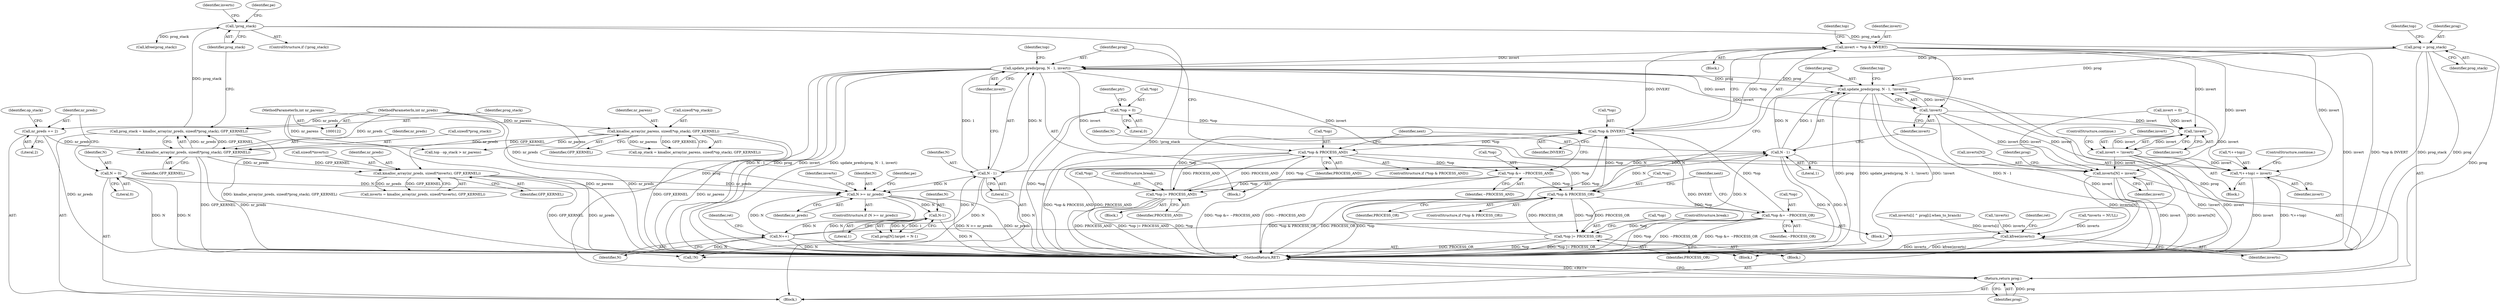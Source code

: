 digraph "0_linux_81f9c4e4177d31ced6f52a89bb70e93bfb77ca03_1@API" {
"1000381" [label="(Call,update_preds(prog, N - 1, invert))"];
"1000408" [label="(Call,update_preds(prog, N - 1, !invert))"];
"1000381" [label="(Call,update_preds(prog, N - 1, invert))"];
"1000214" [label="(Call,prog = prog_stack)"];
"1000184" [label="(Call,!prog_stack)"];
"1000175" [label="(Call,prog_stack = kmalloc_array(nr_preds, sizeof(*prog_stack), GFP_KERNEL))"];
"1000177" [label="(Call,kmalloc_array(nr_preds, sizeof(*prog_stack), GFP_KERNEL))"];
"1000157" [label="(Call,nr_preds += 2)"];
"1000125" [label="(MethodParameterIn,int nr_preds)"];
"1000162" [label="(Call,kmalloc_array(nr_parens, sizeof(*op_stack), GFP_KERNEL))"];
"1000124" [label="(MethodParameterIn,int nr_parens)"];
"1000383" [label="(Call,N - 1)"];
"1000410" [label="(Call,N - 1)"];
"1000322" [label="(Call,N++)"];
"1000290" [label="(Call,N-1)"];
"1000268" [label="(Call,N >= nr_preds)"];
"1000153" [label="(Call,N = 0)"];
"1000195" [label="(Call,kmalloc_array(nr_preds, sizeof(*inverts), GFP_KERNEL))"];
"1000369" [label="(Call,invert = *top & INVERT)"];
"1000371" [label="(Call,*top & INVERT)"];
"1000397" [label="(Call,*top |= PROCESS_AND)"];
"1000376" [label="(Call,*top & PROCESS_AND)"];
"1000387" [label="(Call,*top &= ~PROCESS_AND)"];
"1000403" [label="(Call,*top & PROCESS_OR)"];
"1000425" [label="(Call,*top |= PROCESS_OR)"];
"1000415" [label="(Call,*top &= ~PROCESS_OR)"];
"1000217" [label="(Call,*top = 0)"];
"1000413" [label="(Call,!invert)"];
"1000250" [label="(Call,*(++top) = invert)"];
"1000264" [label="(Call,!invert)"];
"1000262" [label="(Call,invert = !invert)"];
"1000279" [label="(Call,inverts[N] = invert)"];
"1000621" [label="(Call,kfree(inverts))"];
"1000614" [label="(Return,return prog;)"];
"1000396" [label="(Block,)"];
"1000404" [label="(Call,*top)"];
"1000381" [label="(Call,update_preds(prog, N - 1, invert))"];
"1000175" [label="(Call,prog_stack = kmalloc_array(nr_preds, sizeof(*prog_stack), GFP_KERNEL))"];
"1000281" [label="(Identifier,inverts)"];
"1000195" [label="(Call,kmalloc_array(nr_preds, sizeof(*inverts), GFP_KERNEL))"];
"1000409" [label="(Identifier,prog)"];
"1000153" [label="(Call,N = 0)"];
"1000330" [label="(Block,)"];
"1000155" [label="(Literal,0)"];
"1000386" [label="(Identifier,invert)"];
"1000251" [label="(Call,*(++top))"];
"1000267" [label="(ControlStructure,if (N >= nr_preds))"];
"1000266" [label="(ControlStructure,continue;)"];
"1000614" [label="(Return,return prog;)"];
"1000177" [label="(Call,kmalloc_array(nr_preds, sizeof(*prog_stack), GFP_KERNEL))"];
"1000422" [label="(Identifier,next)"];
"1000411" [label="(Identifier,N)"];
"1000216" [label="(Identifier,prog_stack)"];
"1000370" [label="(Identifier,invert)"];
"1000280" [label="(Call,inverts[N])"];
"1000378" [label="(Identifier,top)"];
"1000394" [label="(Identifier,next)"];
"1000413" [label="(Call,!invert)"];
"1000193" [label="(Call,inverts = kmalloc_array(nr_preds, sizeof(*inverts), GFP_KERNEL))"];
"1000241" [label="(Call,top - op_stack > nr_parens)"];
"1000217" [label="(Call,*top = 0)"];
"1000615" [label="(Identifier,prog)"];
"1000182" [label="(Identifier,GFP_KERNEL)"];
"1000385" [label="(Literal,1)"];
"1000194" [label="(Identifier,inverts)"];
"1000400" [label="(Identifier,PROCESS_AND)"];
"1000424" [label="(Block,)"];
"1000162" [label="(Call,kmalloc_array(nr_parens, sizeof(*op_stack), GFP_KERNEL))"];
"1000183" [label="(ControlStructure,if (!prog_stack))"];
"1000417" [label="(Identifier,top)"];
"1000408" [label="(Call,update_preds(prog, N - 1, !invert))"];
"1000163" [label="(Identifier,nr_parens)"];
"1000265" [label="(Identifier,invert)"];
"1000375" [label="(ControlStructure,if (*top & PROCESS_AND))"];
"1000325" [label="(Identifier,ret)"];
"1000129" [label="(Block,)"];
"1000176" [label="(Identifier,prog_stack)"];
"1000284" [label="(Call,prog[N].target = N-1)"];
"1000219" [label="(Identifier,top)"];
"1000185" [label="(Identifier,prog_stack)"];
"1000415" [label="(Call,*top &= ~PROCESS_OR)"];
"1000376" [label="(Call,*top & PROCESS_AND)"];
"1000220" [label="(Literal,0)"];
"1000238" [label="(Block,)"];
"1000263" [label="(Identifier,invert)"];
"1000158" [label="(Identifier,nr_preds)"];
"1000214" [label="(Call,prog = prog_stack)"];
"1000137" [label="(Call,*inverts = NULL)"];
"1000269" [label="(Identifier,N)"];
"1000255" [label="(ControlStructure,continue;)"];
"1000188" [label="(Identifier,pe)"];
"1000279" [label="(Call,inverts[N] = invert)"];
"1000250" [label="(Call,*(++top) = invert)"];
"1000143" [label="(Call,invert = 0)"];
"1000416" [label="(Call,*top)"];
"1000262" [label="(Call,invert = !invert)"];
"1000426" [label="(Call,*top)"];
"1000154" [label="(Identifier,N)"];
"1000283" [label="(Identifier,invert)"];
"1000268" [label="(Call,N >= nr_preds)"];
"1000323" [label="(Identifier,N)"];
"1000583" [label="(Call,inverts[i] ^ prog[i].when_to_branch)"];
"1000412" [label="(Literal,1)"];
"1000387" [label="(Call,*top &= ~PROCESS_AND)"];
"1000621" [label="(Call,kfree(inverts))"];
"1000619" [label="(Call,kfree(prog_stack))"];
"1000270" [label="(Identifier,nr_preds)"];
"1000374" [label="(Identifier,INVERT)"];
"1000223" [label="(Identifier,ptr)"];
"1000164" [label="(Call,sizeof(*op_stack))"];
"1000254" [label="(Identifier,invert)"];
"1000397" [label="(Call,*top |= PROCESS_AND)"];
"1000383" [label="(Call,N - 1)"];
"1000382" [label="(Identifier,prog)"];
"1000626" [label="(MethodReturn,RET)"];
"1000202" [label="(Call,!inverts)"];
"1000197" [label="(Call,sizeof(*inverts))"];
"1000425" [label="(Call,*top |= PROCESS_OR)"];
"1000407" [label="(Block,)"];
"1000287" [label="(Identifier,prog)"];
"1000371" [label="(Call,*top & INVERT)"];
"1000414" [label="(Identifier,invert)"];
"1000196" [label="(Identifier,nr_preds)"];
"1000167" [label="(Identifier,GFP_KERNEL)"];
"1000390" [label="(Identifier,~PROCESS_AND)"];
"1000403" [label="(Call,*top & PROCESS_OR)"];
"1000380" [label="(Block,)"];
"1000291" [label="(Identifier,N)"];
"1000428" [label="(Identifier,PROCESS_OR)"];
"1000124" [label="(MethodParameterIn,int nr_parens)"];
"1000372" [label="(Call,*top)"];
"1000369" [label="(Call,invert = *top & INVERT)"];
"1000384" [label="(Identifier,N)"];
"1000157" [label="(Call,nr_preds += 2)"];
"1000200" [label="(Identifier,GFP_KERNEL)"];
"1000273" [label="(Identifier,pe)"];
"1000161" [label="(Identifier,op_stack)"];
"1000622" [label="(Identifier,inverts)"];
"1000467" [label="(Call,!N)"];
"1000160" [label="(Call,op_stack = kmalloc_array(nr_parens, sizeof(*op_stack), GFP_KERNEL))"];
"1000377" [label="(Call,*top)"];
"1000406" [label="(Identifier,PROCESS_OR)"];
"1000290" [label="(Call,N-1)"];
"1000401" [label="(ControlStructure,break;)"];
"1000184" [label="(Call,!prog_stack)"];
"1000429" [label="(ControlStructure,break;)"];
"1000292" [label="(Literal,1)"];
"1000398" [label="(Call,*top)"];
"1000178" [label="(Identifier,nr_preds)"];
"1000125" [label="(MethodParameterIn,int nr_preds)"];
"1000224" [label="(Block,)"];
"1000322" [label="(Call,N++)"];
"1000264" [label="(Call,!invert)"];
"1000410" [label="(Call,N - 1)"];
"1000388" [label="(Call,*top)"];
"1000389" [label="(Identifier,top)"];
"1000159" [label="(Literal,2)"];
"1000402" [label="(ControlStructure,if (*top & PROCESS_OR))"];
"1000218" [label="(Call,*top)"];
"1000625" [label="(Identifier,ret)"];
"1000179" [label="(Call,sizeof(*prog_stack))"];
"1000379" [label="(Identifier,PROCESS_AND)"];
"1000418" [label="(Identifier,~PROCESS_OR)"];
"1000215" [label="(Identifier,prog)"];
"1000381" -> "1000380"  [label="AST: "];
"1000381" -> "1000386"  [label="CFG: "];
"1000382" -> "1000381"  [label="AST: "];
"1000383" -> "1000381"  [label="AST: "];
"1000386" -> "1000381"  [label="AST: "];
"1000389" -> "1000381"  [label="CFG: "];
"1000381" -> "1000626"  [label="DDG: N - 1"];
"1000381" -> "1000626"  [label="DDG: prog"];
"1000381" -> "1000626"  [label="DDG: invert"];
"1000381" -> "1000626"  [label="DDG: update_preds(prog, N - 1, invert)"];
"1000381" -> "1000250"  [label="DDG: invert"];
"1000381" -> "1000264"  [label="DDG: invert"];
"1000381" -> "1000279"  [label="DDG: invert"];
"1000408" -> "1000381"  [label="DDG: prog"];
"1000214" -> "1000381"  [label="DDG: prog"];
"1000383" -> "1000381"  [label="DDG: N"];
"1000383" -> "1000381"  [label="DDG: 1"];
"1000369" -> "1000381"  [label="DDG: invert"];
"1000381" -> "1000408"  [label="DDG: prog"];
"1000381" -> "1000413"  [label="DDG: invert"];
"1000381" -> "1000614"  [label="DDG: prog"];
"1000408" -> "1000407"  [label="AST: "];
"1000408" -> "1000413"  [label="CFG: "];
"1000409" -> "1000408"  [label="AST: "];
"1000410" -> "1000408"  [label="AST: "];
"1000413" -> "1000408"  [label="AST: "];
"1000417" -> "1000408"  [label="CFG: "];
"1000408" -> "1000626"  [label="DDG: prog"];
"1000408" -> "1000626"  [label="DDG: update_preds(prog, N - 1, !invert)"];
"1000408" -> "1000626"  [label="DDG: !invert"];
"1000408" -> "1000626"  [label="DDG: N - 1"];
"1000214" -> "1000408"  [label="DDG: prog"];
"1000410" -> "1000408"  [label="DDG: N"];
"1000410" -> "1000408"  [label="DDG: 1"];
"1000413" -> "1000408"  [label="DDG: invert"];
"1000408" -> "1000614"  [label="DDG: prog"];
"1000214" -> "1000129"  [label="AST: "];
"1000214" -> "1000216"  [label="CFG: "];
"1000215" -> "1000214"  [label="AST: "];
"1000216" -> "1000214"  [label="AST: "];
"1000219" -> "1000214"  [label="CFG: "];
"1000214" -> "1000626"  [label="DDG: prog_stack"];
"1000214" -> "1000626"  [label="DDG: prog"];
"1000184" -> "1000214"  [label="DDG: prog_stack"];
"1000214" -> "1000614"  [label="DDG: prog"];
"1000184" -> "1000183"  [label="AST: "];
"1000184" -> "1000185"  [label="CFG: "];
"1000185" -> "1000184"  [label="AST: "];
"1000188" -> "1000184"  [label="CFG: "];
"1000194" -> "1000184"  [label="CFG: "];
"1000184" -> "1000626"  [label="DDG: !prog_stack"];
"1000175" -> "1000184"  [label="DDG: prog_stack"];
"1000184" -> "1000619"  [label="DDG: prog_stack"];
"1000175" -> "1000129"  [label="AST: "];
"1000175" -> "1000177"  [label="CFG: "];
"1000176" -> "1000175"  [label="AST: "];
"1000177" -> "1000175"  [label="AST: "];
"1000185" -> "1000175"  [label="CFG: "];
"1000175" -> "1000626"  [label="DDG: kmalloc_array(nr_preds, sizeof(*prog_stack), GFP_KERNEL)"];
"1000177" -> "1000175"  [label="DDG: nr_preds"];
"1000177" -> "1000175"  [label="DDG: GFP_KERNEL"];
"1000177" -> "1000182"  [label="CFG: "];
"1000178" -> "1000177"  [label="AST: "];
"1000179" -> "1000177"  [label="AST: "];
"1000182" -> "1000177"  [label="AST: "];
"1000177" -> "1000626"  [label="DDG: GFP_KERNEL"];
"1000177" -> "1000626"  [label="DDG: nr_preds"];
"1000157" -> "1000177"  [label="DDG: nr_preds"];
"1000125" -> "1000177"  [label="DDG: nr_preds"];
"1000162" -> "1000177"  [label="DDG: GFP_KERNEL"];
"1000177" -> "1000195"  [label="DDG: nr_preds"];
"1000177" -> "1000195"  [label="DDG: GFP_KERNEL"];
"1000157" -> "1000129"  [label="AST: "];
"1000157" -> "1000159"  [label="CFG: "];
"1000158" -> "1000157"  [label="AST: "];
"1000159" -> "1000157"  [label="AST: "];
"1000161" -> "1000157"  [label="CFG: "];
"1000157" -> "1000626"  [label="DDG: nr_preds"];
"1000125" -> "1000157"  [label="DDG: nr_preds"];
"1000125" -> "1000122"  [label="AST: "];
"1000125" -> "1000626"  [label="DDG: nr_preds"];
"1000125" -> "1000195"  [label="DDG: nr_preds"];
"1000125" -> "1000268"  [label="DDG: nr_preds"];
"1000162" -> "1000160"  [label="AST: "];
"1000162" -> "1000167"  [label="CFG: "];
"1000163" -> "1000162"  [label="AST: "];
"1000164" -> "1000162"  [label="AST: "];
"1000167" -> "1000162"  [label="AST: "];
"1000160" -> "1000162"  [label="CFG: "];
"1000162" -> "1000626"  [label="DDG: GFP_KERNEL"];
"1000162" -> "1000626"  [label="DDG: nr_parens"];
"1000162" -> "1000160"  [label="DDG: nr_parens"];
"1000162" -> "1000160"  [label="DDG: GFP_KERNEL"];
"1000124" -> "1000162"  [label="DDG: nr_parens"];
"1000162" -> "1000241"  [label="DDG: nr_parens"];
"1000124" -> "1000122"  [label="AST: "];
"1000124" -> "1000626"  [label="DDG: nr_parens"];
"1000124" -> "1000241"  [label="DDG: nr_parens"];
"1000383" -> "1000385"  [label="CFG: "];
"1000384" -> "1000383"  [label="AST: "];
"1000385" -> "1000383"  [label="AST: "];
"1000386" -> "1000383"  [label="CFG: "];
"1000383" -> "1000626"  [label="DDG: N"];
"1000383" -> "1000268"  [label="DDG: N"];
"1000410" -> "1000383"  [label="DDG: N"];
"1000322" -> "1000383"  [label="DDG: N"];
"1000383" -> "1000410"  [label="DDG: N"];
"1000383" -> "1000467"  [label="DDG: N"];
"1000410" -> "1000412"  [label="CFG: "];
"1000411" -> "1000410"  [label="AST: "];
"1000412" -> "1000410"  [label="AST: "];
"1000414" -> "1000410"  [label="CFG: "];
"1000410" -> "1000626"  [label="DDG: N"];
"1000410" -> "1000268"  [label="DDG: N"];
"1000322" -> "1000410"  [label="DDG: N"];
"1000410" -> "1000467"  [label="DDG: N"];
"1000322" -> "1000224"  [label="AST: "];
"1000322" -> "1000323"  [label="CFG: "];
"1000323" -> "1000322"  [label="AST: "];
"1000325" -> "1000322"  [label="CFG: "];
"1000322" -> "1000626"  [label="DDG: N"];
"1000322" -> "1000268"  [label="DDG: N"];
"1000290" -> "1000322"  [label="DDG: N"];
"1000322" -> "1000467"  [label="DDG: N"];
"1000290" -> "1000284"  [label="AST: "];
"1000290" -> "1000292"  [label="CFG: "];
"1000291" -> "1000290"  [label="AST: "];
"1000292" -> "1000290"  [label="AST: "];
"1000284" -> "1000290"  [label="CFG: "];
"1000290" -> "1000626"  [label="DDG: N"];
"1000290" -> "1000284"  [label="DDG: N"];
"1000290" -> "1000284"  [label="DDG: 1"];
"1000268" -> "1000290"  [label="DDG: N"];
"1000268" -> "1000267"  [label="AST: "];
"1000268" -> "1000270"  [label="CFG: "];
"1000269" -> "1000268"  [label="AST: "];
"1000270" -> "1000268"  [label="AST: "];
"1000273" -> "1000268"  [label="CFG: "];
"1000281" -> "1000268"  [label="CFG: "];
"1000268" -> "1000626"  [label="DDG: N"];
"1000268" -> "1000626"  [label="DDG: N >= nr_preds"];
"1000268" -> "1000626"  [label="DDG: nr_preds"];
"1000153" -> "1000268"  [label="DDG: N"];
"1000195" -> "1000268"  [label="DDG: nr_preds"];
"1000153" -> "1000129"  [label="AST: "];
"1000153" -> "1000155"  [label="CFG: "];
"1000154" -> "1000153"  [label="AST: "];
"1000155" -> "1000153"  [label="AST: "];
"1000158" -> "1000153"  [label="CFG: "];
"1000153" -> "1000626"  [label="DDG: N"];
"1000153" -> "1000467"  [label="DDG: N"];
"1000195" -> "1000193"  [label="AST: "];
"1000195" -> "1000200"  [label="CFG: "];
"1000196" -> "1000195"  [label="AST: "];
"1000197" -> "1000195"  [label="AST: "];
"1000200" -> "1000195"  [label="AST: "];
"1000193" -> "1000195"  [label="CFG: "];
"1000195" -> "1000626"  [label="DDG: GFP_KERNEL"];
"1000195" -> "1000626"  [label="DDG: nr_preds"];
"1000195" -> "1000193"  [label="DDG: nr_preds"];
"1000195" -> "1000193"  [label="DDG: GFP_KERNEL"];
"1000369" -> "1000330"  [label="AST: "];
"1000369" -> "1000371"  [label="CFG: "];
"1000370" -> "1000369"  [label="AST: "];
"1000371" -> "1000369"  [label="AST: "];
"1000378" -> "1000369"  [label="CFG: "];
"1000369" -> "1000626"  [label="DDG: invert"];
"1000369" -> "1000626"  [label="DDG: *top & INVERT"];
"1000369" -> "1000250"  [label="DDG: invert"];
"1000369" -> "1000264"  [label="DDG: invert"];
"1000369" -> "1000279"  [label="DDG: invert"];
"1000371" -> "1000369"  [label="DDG: *top"];
"1000371" -> "1000369"  [label="DDG: INVERT"];
"1000369" -> "1000413"  [label="DDG: invert"];
"1000371" -> "1000374"  [label="CFG: "];
"1000372" -> "1000371"  [label="AST: "];
"1000374" -> "1000371"  [label="AST: "];
"1000371" -> "1000626"  [label="DDG: INVERT"];
"1000397" -> "1000371"  [label="DDG: *top"];
"1000403" -> "1000371"  [label="DDG: *top"];
"1000425" -> "1000371"  [label="DDG: *top"];
"1000217" -> "1000371"  [label="DDG: *top"];
"1000415" -> "1000371"  [label="DDG: *top"];
"1000371" -> "1000376"  [label="DDG: *top"];
"1000397" -> "1000396"  [label="AST: "];
"1000397" -> "1000400"  [label="CFG: "];
"1000398" -> "1000397"  [label="AST: "];
"1000400" -> "1000397"  [label="AST: "];
"1000401" -> "1000397"  [label="CFG: "];
"1000397" -> "1000626"  [label="DDG: *top |= PROCESS_AND"];
"1000397" -> "1000626"  [label="DDG: *top"];
"1000397" -> "1000626"  [label="DDG: PROCESS_AND"];
"1000397" -> "1000376"  [label="DDG: PROCESS_AND"];
"1000376" -> "1000397"  [label="DDG: *top"];
"1000376" -> "1000397"  [label="DDG: PROCESS_AND"];
"1000387" -> "1000397"  [label="DDG: *top"];
"1000376" -> "1000375"  [label="AST: "];
"1000376" -> "1000379"  [label="CFG: "];
"1000377" -> "1000376"  [label="AST: "];
"1000379" -> "1000376"  [label="AST: "];
"1000382" -> "1000376"  [label="CFG: "];
"1000394" -> "1000376"  [label="CFG: "];
"1000376" -> "1000626"  [label="DDG: *top & PROCESS_AND"];
"1000376" -> "1000626"  [label="DDG: PROCESS_AND"];
"1000376" -> "1000387"  [label="DDG: *top"];
"1000376" -> "1000403"  [label="DDG: *top"];
"1000387" -> "1000380"  [label="AST: "];
"1000387" -> "1000390"  [label="CFG: "];
"1000388" -> "1000387"  [label="AST: "];
"1000390" -> "1000387"  [label="AST: "];
"1000394" -> "1000387"  [label="CFG: "];
"1000387" -> "1000626"  [label="DDG: *top &= ~PROCESS_AND"];
"1000387" -> "1000626"  [label="DDG: ~PROCESS_AND"];
"1000387" -> "1000403"  [label="DDG: *top"];
"1000403" -> "1000402"  [label="AST: "];
"1000403" -> "1000406"  [label="CFG: "];
"1000404" -> "1000403"  [label="AST: "];
"1000406" -> "1000403"  [label="AST: "];
"1000409" -> "1000403"  [label="CFG: "];
"1000422" -> "1000403"  [label="CFG: "];
"1000403" -> "1000626"  [label="DDG: *top"];
"1000403" -> "1000626"  [label="DDG: *top & PROCESS_OR"];
"1000403" -> "1000626"  [label="DDG: PROCESS_OR"];
"1000425" -> "1000403"  [label="DDG: PROCESS_OR"];
"1000403" -> "1000415"  [label="DDG: *top"];
"1000403" -> "1000425"  [label="DDG: *top"];
"1000403" -> "1000425"  [label="DDG: PROCESS_OR"];
"1000425" -> "1000424"  [label="AST: "];
"1000425" -> "1000428"  [label="CFG: "];
"1000426" -> "1000425"  [label="AST: "];
"1000428" -> "1000425"  [label="AST: "];
"1000429" -> "1000425"  [label="CFG: "];
"1000425" -> "1000626"  [label="DDG: PROCESS_OR"];
"1000425" -> "1000626"  [label="DDG: *top"];
"1000425" -> "1000626"  [label="DDG: *top |= PROCESS_OR"];
"1000415" -> "1000425"  [label="DDG: *top"];
"1000415" -> "1000407"  [label="AST: "];
"1000415" -> "1000418"  [label="CFG: "];
"1000416" -> "1000415"  [label="AST: "];
"1000418" -> "1000415"  [label="AST: "];
"1000422" -> "1000415"  [label="CFG: "];
"1000415" -> "1000626"  [label="DDG: *top"];
"1000415" -> "1000626"  [label="DDG: ~PROCESS_OR"];
"1000415" -> "1000626"  [label="DDG: *top &= ~PROCESS_OR"];
"1000217" -> "1000129"  [label="AST: "];
"1000217" -> "1000220"  [label="CFG: "];
"1000218" -> "1000217"  [label="AST: "];
"1000220" -> "1000217"  [label="AST: "];
"1000223" -> "1000217"  [label="CFG: "];
"1000217" -> "1000626"  [label="DDG: *top"];
"1000413" -> "1000414"  [label="CFG: "];
"1000414" -> "1000413"  [label="AST: "];
"1000413" -> "1000626"  [label="DDG: invert"];
"1000413" -> "1000250"  [label="DDG: invert"];
"1000413" -> "1000264"  [label="DDG: invert"];
"1000413" -> "1000279"  [label="DDG: invert"];
"1000250" -> "1000238"  [label="AST: "];
"1000250" -> "1000254"  [label="CFG: "];
"1000251" -> "1000250"  [label="AST: "];
"1000254" -> "1000250"  [label="AST: "];
"1000255" -> "1000250"  [label="CFG: "];
"1000250" -> "1000626"  [label="DDG: *(++top)"];
"1000250" -> "1000626"  [label="DDG: invert"];
"1000262" -> "1000250"  [label="DDG: invert"];
"1000143" -> "1000250"  [label="DDG: invert"];
"1000264" -> "1000262"  [label="AST: "];
"1000264" -> "1000265"  [label="CFG: "];
"1000265" -> "1000264"  [label="AST: "];
"1000262" -> "1000264"  [label="CFG: "];
"1000264" -> "1000262"  [label="DDG: invert"];
"1000262" -> "1000264"  [label="DDG: invert"];
"1000143" -> "1000264"  [label="DDG: invert"];
"1000262" -> "1000238"  [label="AST: "];
"1000263" -> "1000262"  [label="AST: "];
"1000266" -> "1000262"  [label="CFG: "];
"1000262" -> "1000626"  [label="DDG: !invert"];
"1000262" -> "1000626"  [label="DDG: invert"];
"1000262" -> "1000279"  [label="DDG: invert"];
"1000279" -> "1000224"  [label="AST: "];
"1000279" -> "1000283"  [label="CFG: "];
"1000280" -> "1000279"  [label="AST: "];
"1000283" -> "1000279"  [label="AST: "];
"1000287" -> "1000279"  [label="CFG: "];
"1000279" -> "1000626"  [label="DDG: inverts[N]"];
"1000279" -> "1000626"  [label="DDG: invert"];
"1000143" -> "1000279"  [label="DDG: invert"];
"1000279" -> "1000621"  [label="DDG: inverts[N]"];
"1000621" -> "1000129"  [label="AST: "];
"1000621" -> "1000622"  [label="CFG: "];
"1000622" -> "1000621"  [label="AST: "];
"1000625" -> "1000621"  [label="CFG: "];
"1000621" -> "1000626"  [label="DDG: inverts"];
"1000621" -> "1000626"  [label="DDG: kfree(inverts)"];
"1000583" -> "1000621"  [label="DDG: inverts[i]"];
"1000202" -> "1000621"  [label="DDG: inverts"];
"1000137" -> "1000621"  [label="DDG: inverts"];
"1000614" -> "1000129"  [label="AST: "];
"1000614" -> "1000615"  [label="CFG: "];
"1000615" -> "1000614"  [label="AST: "];
"1000626" -> "1000614"  [label="CFG: "];
"1000614" -> "1000626"  [label="DDG: <RET>"];
"1000615" -> "1000614"  [label="DDG: prog"];
}

